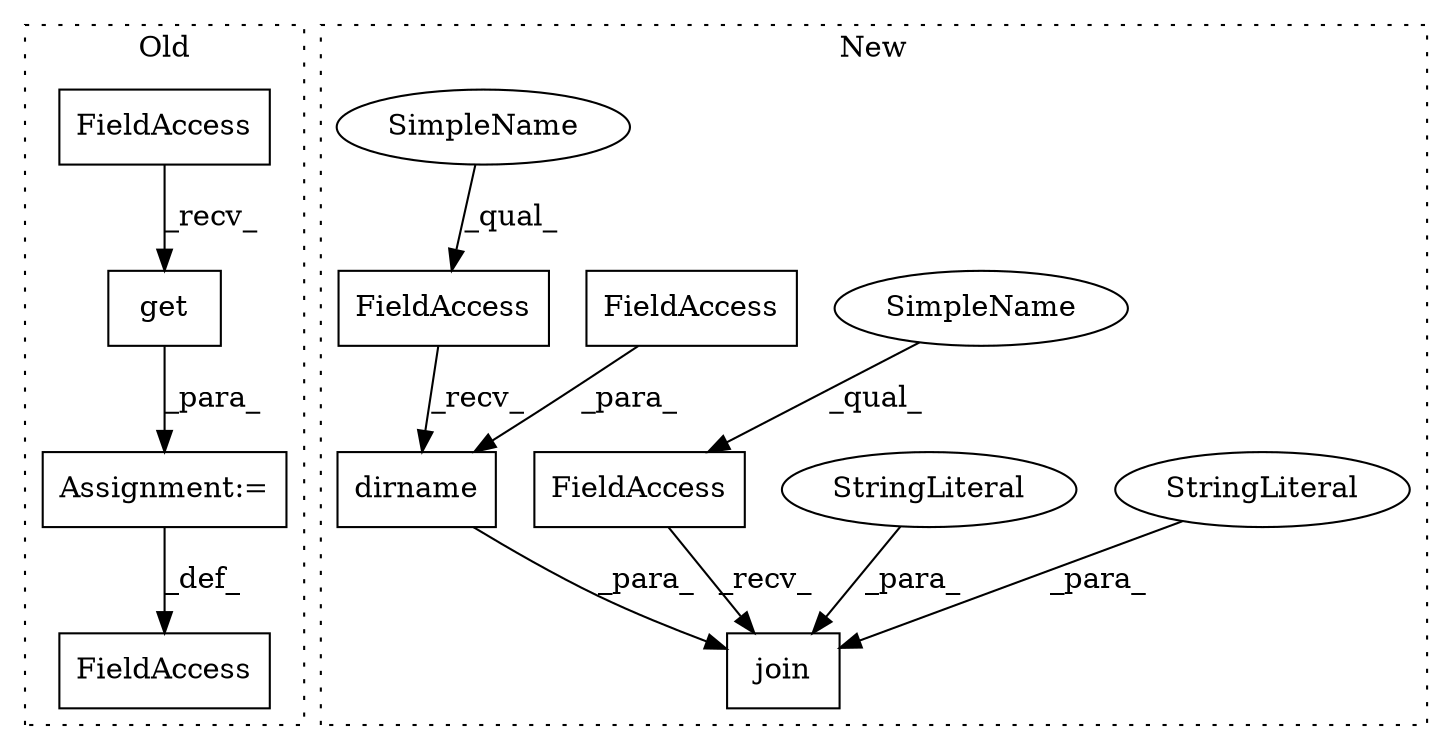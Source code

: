 digraph G {
subgraph cluster0 {
1 [label="get" a="32" s="2161,2168" l="4,1" shape="box"];
5 [label="FieldAccess" a="22" s="2153" l="7" shape="box"];
10 [label="FieldAccess" a="22" s="2144" l="8" shape="box"];
11 [label="Assignment:=" a="7" s="2152" l="1" shape="box"];
label = "Old";
style="dotted";
}
subgraph cluster1 {
2 [label="dirname" a="32" s="248,264" l="8,1" shape="box"];
3 [label="FieldAccess" a="22" s="256" l="8" shape="box"];
4 [label="FieldAccess" a="22" s="240" l="7" shape="box"];
6 [label="FieldAccess" a="22" s="227" l="7" shape="box"];
7 [label="join" a="32" s="235,279" l="5,1" shape="box"];
8 [label="StringLiteral" a="45" s="271" l="8" shape="ellipse"];
9 [label="StringLiteral" a="45" s="266" l="4" shape="ellipse"];
12 [label="SimpleName" a="42" s="227" l="2" shape="ellipse"];
13 [label="SimpleName" a="42" s="240" l="2" shape="ellipse"];
label = "New";
style="dotted";
}
1 -> 11 [label="_para_"];
2 -> 7 [label="_para_"];
3 -> 2 [label="_para_"];
4 -> 2 [label="_recv_"];
5 -> 1 [label="_recv_"];
6 -> 7 [label="_recv_"];
8 -> 7 [label="_para_"];
9 -> 7 [label="_para_"];
11 -> 10 [label="_def_"];
12 -> 6 [label="_qual_"];
13 -> 4 [label="_qual_"];
}